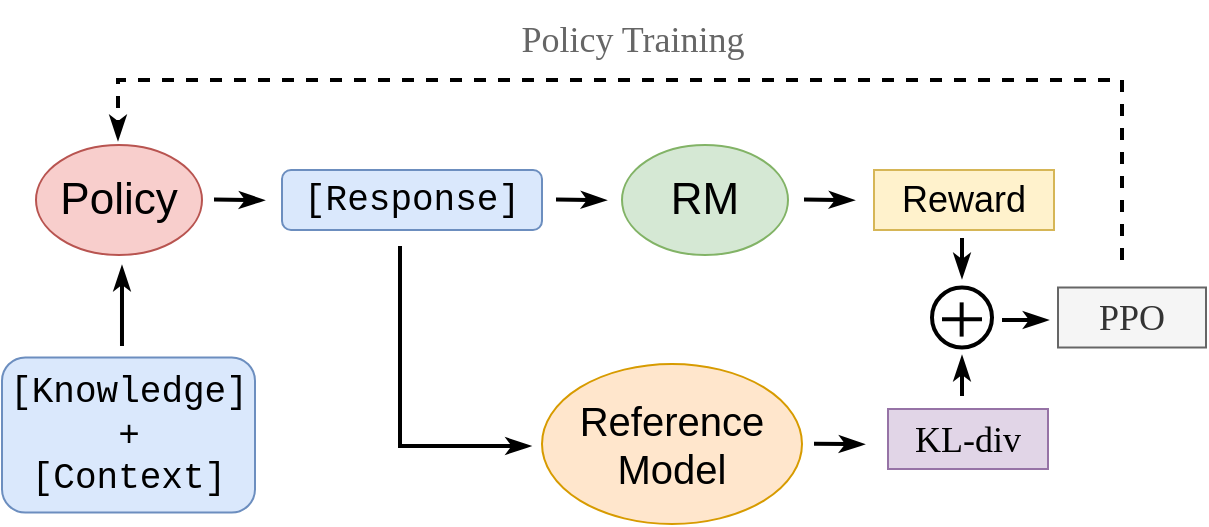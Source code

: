 <mxfile version="21.3.7" type="github">
  <diagram name="Page-1" id="7wC7hmL37pKosh5_3M5G">
    <mxGraphModel dx="2043" dy="810" grid="1" gridSize="10" guides="1" tooltips="1" connect="1" arrows="1" fold="1" page="1" pageScale="1" pageWidth="850" pageHeight="1100" math="0" shadow="0">
      <root>
        <mxCell id="0" />
        <mxCell id="1" parent="0" />
        <mxCell id="4u2AF7FJxZ9QzFyWI-jE-15" value="&lt;font face=&quot;Helvetica&quot; style=&quot;font-size: 18px;&quot;&gt;Reward&lt;/font&gt;" style="rounded=0;whiteSpace=wrap;html=1;fillColor=#fff2cc;strokeColor=#d6b656;fontFamily=Verdana;fontStyle=0" parent="1" vertex="1">
          <mxGeometry x="-204" y="855" width="90" height="30" as="geometry" />
        </mxCell>
        <mxCell id="CZVFG8hrNlgNmazYNYvc-1" value="&lt;font style=&quot;font-size: 18px;&quot; face=&quot;Courier New&quot;&gt;[Knowledge]&lt;br&gt;+&lt;br&gt;[Context]&lt;br&gt;&lt;/font&gt;" style="rounded=1;whiteSpace=wrap;html=1;fillColor=#dae8fc;strokeColor=#6c8ebf;" vertex="1" parent="1">
          <mxGeometry x="-640" y="948.75" width="126.5" height="77.5" as="geometry" />
        </mxCell>
        <mxCell id="CZVFG8hrNlgNmazYNYvc-6" value="&lt;font style=&quot;&quot; face=&quot;Courier New&quot;&gt;&lt;font style=&quot;font-size: 18px;&quot;&gt;[Response]&lt;/font&gt;&lt;br&gt;&lt;/font&gt;" style="rounded=1;whiteSpace=wrap;html=1;fillColor=#dae8fc;strokeColor=#6c8ebf;" vertex="1" parent="1">
          <mxGeometry x="-500" y="855" width="130" height="30" as="geometry" />
        </mxCell>
        <mxCell id="CZVFG8hrNlgNmazYNYvc-9" value="&lt;font style=&quot;font-size: 22px;&quot;&gt;Policy&lt;/font&gt;" style="ellipse;whiteSpace=wrap;html=1;fillColor=#f8cecc;strokeColor=#b85450;" vertex="1" parent="1">
          <mxGeometry x="-623" y="842.5" width="83" height="55" as="geometry" />
        </mxCell>
        <mxCell id="CZVFG8hrNlgNmazYNYvc-12" value="" style="endArrow=classicThin;html=1;rounded=0;strokeWidth=2;fontFamily=Verdana;fontStyle=0;endFill=1;" edge="1" parent="1">
          <mxGeometry width="50" height="50" relative="1" as="geometry">
            <mxPoint x="-534" y="869.81" as="sourcePoint" />
            <mxPoint x="-509" y="870.14" as="targetPoint" />
          </mxGeometry>
        </mxCell>
        <mxCell id="CZVFG8hrNlgNmazYNYvc-13" value="" style="endArrow=classicThin;html=1;rounded=0;strokeWidth=2;fontFamily=Verdana;fontStyle=0;endFill=1;" edge="1" parent="1">
          <mxGeometry width="50" height="50" relative="1" as="geometry">
            <mxPoint x="-363" y="869.76" as="sourcePoint" />
            <mxPoint x="-338" y="870.09" as="targetPoint" />
          </mxGeometry>
        </mxCell>
        <mxCell id="CZVFG8hrNlgNmazYNYvc-14" value="&lt;font style=&quot;font-size: 22px;&quot;&gt;RM&lt;/font&gt;" style="ellipse;whiteSpace=wrap;html=1;fillColor=#d5e8d4;strokeColor=#82b366;" vertex="1" parent="1">
          <mxGeometry x="-330" y="842.5" width="83" height="55" as="geometry" />
        </mxCell>
        <mxCell id="CZVFG8hrNlgNmazYNYvc-15" value="" style="endArrow=classicThin;html=1;rounded=0;strokeWidth=2;fontFamily=Verdana;fontStyle=0;endFill=1;" edge="1" parent="1">
          <mxGeometry width="50" height="50" relative="1" as="geometry">
            <mxPoint x="-239" y="869.76" as="sourcePoint" />
            <mxPoint x="-214" y="870.09" as="targetPoint" />
          </mxGeometry>
        </mxCell>
        <mxCell id="CZVFG8hrNlgNmazYNYvc-19" value="&lt;font style=&quot;font-size: 20px;&quot;&gt;Reference&lt;br&gt;Model&lt;br&gt;&lt;/font&gt;" style="ellipse;whiteSpace=wrap;html=1;fillColor=#ffe6cc;strokeColor=#d79b00;" vertex="1" parent="1">
          <mxGeometry x="-370" y="952" width="130" height="80" as="geometry" />
        </mxCell>
        <mxCell id="CZVFG8hrNlgNmazYNYvc-30" style="edgeStyle=orthogonalEdgeStyle;rounded=0;orthogonalLoop=1;jettySize=auto;html=1;exitX=1;exitY=0.5;exitDx=0;exitDy=0;fontFamily=Verdana;fontStyle=0" edge="1" parent="1">
          <mxGeometry relative="1" as="geometry">
            <mxPoint x="-160" y="926.75" as="targetPoint" />
            <mxPoint x="-150" y="924.75" as="sourcePoint" />
          </mxGeometry>
        </mxCell>
        <mxCell id="CZVFG8hrNlgNmazYNYvc-32" value="" style="ellipse;whiteSpace=wrap;html=1;aspect=fixed;strokeWidth=2;fontFamily=Verdana;fontStyle=0" vertex="1" parent="1">
          <mxGeometry x="-175" y="913.75" width="30" height="30" as="geometry" />
        </mxCell>
        <mxCell id="CZVFG8hrNlgNmazYNYvc-33" value="" style="endArrow=none;html=1;rounded=0;strokeWidth=2;fontFamily=Verdana;fontStyle=0" edge="1" parent="1">
          <mxGeometry width="50" height="50" relative="1" as="geometry">
            <mxPoint x="-170" y="929.64" as="sourcePoint" />
            <mxPoint x="-150" y="929.64" as="targetPoint" />
          </mxGeometry>
        </mxCell>
        <mxCell id="CZVFG8hrNlgNmazYNYvc-34" value="" style="endArrow=none;html=1;rounded=0;strokeWidth=2;fontFamily=Verdana;fontStyle=0" edge="1" parent="1">
          <mxGeometry width="50" height="50" relative="1" as="geometry">
            <mxPoint x="-160.17" y="921.19" as="sourcePoint" />
            <mxPoint x="-160.17" y="938.3" as="targetPoint" />
          </mxGeometry>
        </mxCell>
        <mxCell id="CZVFG8hrNlgNmazYNYvc-35" value="" style="endArrow=classicThin;html=1;rounded=0;strokeWidth=2;fontFamily=Verdana;fontStyle=0;endFill=1;edgeStyle=orthogonalEdgeStyle;dashed=1;" edge="1" parent="1">
          <mxGeometry width="50" height="50" relative="1" as="geometry">
            <mxPoint x="-80" y="900" as="sourcePoint" />
            <mxPoint x="-582" y="840" as="targetPoint" />
            <Array as="points">
              <mxPoint x="-80" y="810" />
              <mxPoint x="-582" y="810" />
            </Array>
          </mxGeometry>
        </mxCell>
        <mxCell id="CZVFG8hrNlgNmazYNYvc-37" value="" style="endArrow=classicThin;html=1;rounded=0;strokeWidth=2;edgeStyle=orthogonalEdgeStyle;fontFamily=Verdana;fontStyle=0;endFill=1;" edge="1" parent="1">
          <mxGeometry width="50" height="50" relative="1" as="geometry">
            <mxPoint x="-441" y="893" as="sourcePoint" />
            <mxPoint x="-375.76" y="993" as="targetPoint" />
            <Array as="points">
              <mxPoint x="-441" y="993" />
            </Array>
          </mxGeometry>
        </mxCell>
        <mxCell id="CZVFG8hrNlgNmazYNYvc-39" value="" style="endArrow=classicThin;html=1;rounded=0;strokeWidth=2;fontFamily=Verdana;fontStyle=0;endFill=1;" edge="1" parent="1">
          <mxGeometry width="50" height="50" relative="1" as="geometry">
            <mxPoint x="-234" y="991.83" as="sourcePoint" />
            <mxPoint x="-209" y="992.16" as="targetPoint" />
          </mxGeometry>
        </mxCell>
        <mxCell id="CZVFG8hrNlgNmazYNYvc-40" value="&lt;font style=&quot;font-size: 18px;&quot;&gt;KL-div&lt;/font&gt;" style="rounded=0;whiteSpace=wrap;html=1;fillColor=#e1d5e7;strokeColor=#9673a6;fontFamily=Verdana;fontStyle=0" vertex="1" parent="1">
          <mxGeometry x="-197" y="974.5" width="80" height="30" as="geometry" />
        </mxCell>
        <mxCell id="CZVFG8hrNlgNmazYNYvc-46" value="" style="endArrow=classicThin;html=1;rounded=0;strokeWidth=2;fontFamily=Verdana;fontStyle=0;endFill=1;" edge="1" parent="1">
          <mxGeometry width="50" height="50" relative="1" as="geometry">
            <mxPoint x="-160" y="968" as="sourcePoint" />
            <mxPoint x="-160" y="948" as="targetPoint" />
          </mxGeometry>
        </mxCell>
        <mxCell id="CZVFG8hrNlgNmazYNYvc-47" value="" style="endArrow=classicThin;html=1;rounded=0;strokeWidth=2;fontFamily=Verdana;fontStyle=0;endFill=1;" edge="1" parent="1">
          <mxGeometry width="50" height="50" relative="1" as="geometry">
            <mxPoint x="-160" y="889" as="sourcePoint" />
            <mxPoint x="-160" y="909" as="targetPoint" />
          </mxGeometry>
        </mxCell>
        <mxCell id="CZVFG8hrNlgNmazYNYvc-48" value="" style="endArrow=classicThin;html=1;rounded=0;strokeWidth=2;fontFamily=Verdana;fontStyle=0;endFill=1;" edge="1" parent="1">
          <mxGeometry width="50" height="50" relative="1" as="geometry">
            <mxPoint x="-580" y="943" as="sourcePoint" />
            <mxPoint x="-580.004" y="903" as="targetPoint" />
          </mxGeometry>
        </mxCell>
        <mxCell id="CZVFG8hrNlgNmazYNYvc-49" value="&lt;font color=&quot;#666666&quot; style=&quot;font-size: 18px;&quot;&gt;Policy Training&lt;/font&gt;" style="text;html=1;align=center;verticalAlign=middle;resizable=0;points=[];autosize=1;strokeColor=none;fillColor=none;fontFamily=Verdana;fontStyle=0" vertex="1" parent="1">
          <mxGeometry x="-400" y="770" width="150" height="40" as="geometry" />
        </mxCell>
        <mxCell id="CZVFG8hrNlgNmazYNYvc-51" value="&lt;font style=&quot;font-size: 18px;&quot;&gt;PPO&lt;/font&gt;" style="rounded=0;whiteSpace=wrap;html=1;fillColor=#f5f5f5;strokeColor=#666666;fontFamily=Verdana;fontStyle=0;fontColor=#333333;" vertex="1" parent="1">
          <mxGeometry x="-112" y="913.75" width="74" height="30" as="geometry" />
        </mxCell>
        <mxCell id="CZVFG8hrNlgNmazYNYvc-52" value="" style="endArrow=classicThin;html=1;rounded=0;strokeWidth=2;fontFamily=Verdana;fontStyle=0;endFill=1;" edge="1" parent="1">
          <mxGeometry width="50" height="50" relative="1" as="geometry">
            <mxPoint x="-140" y="930" as="sourcePoint" />
            <mxPoint x="-117" y="930" as="targetPoint" />
          </mxGeometry>
        </mxCell>
      </root>
    </mxGraphModel>
  </diagram>
</mxfile>

